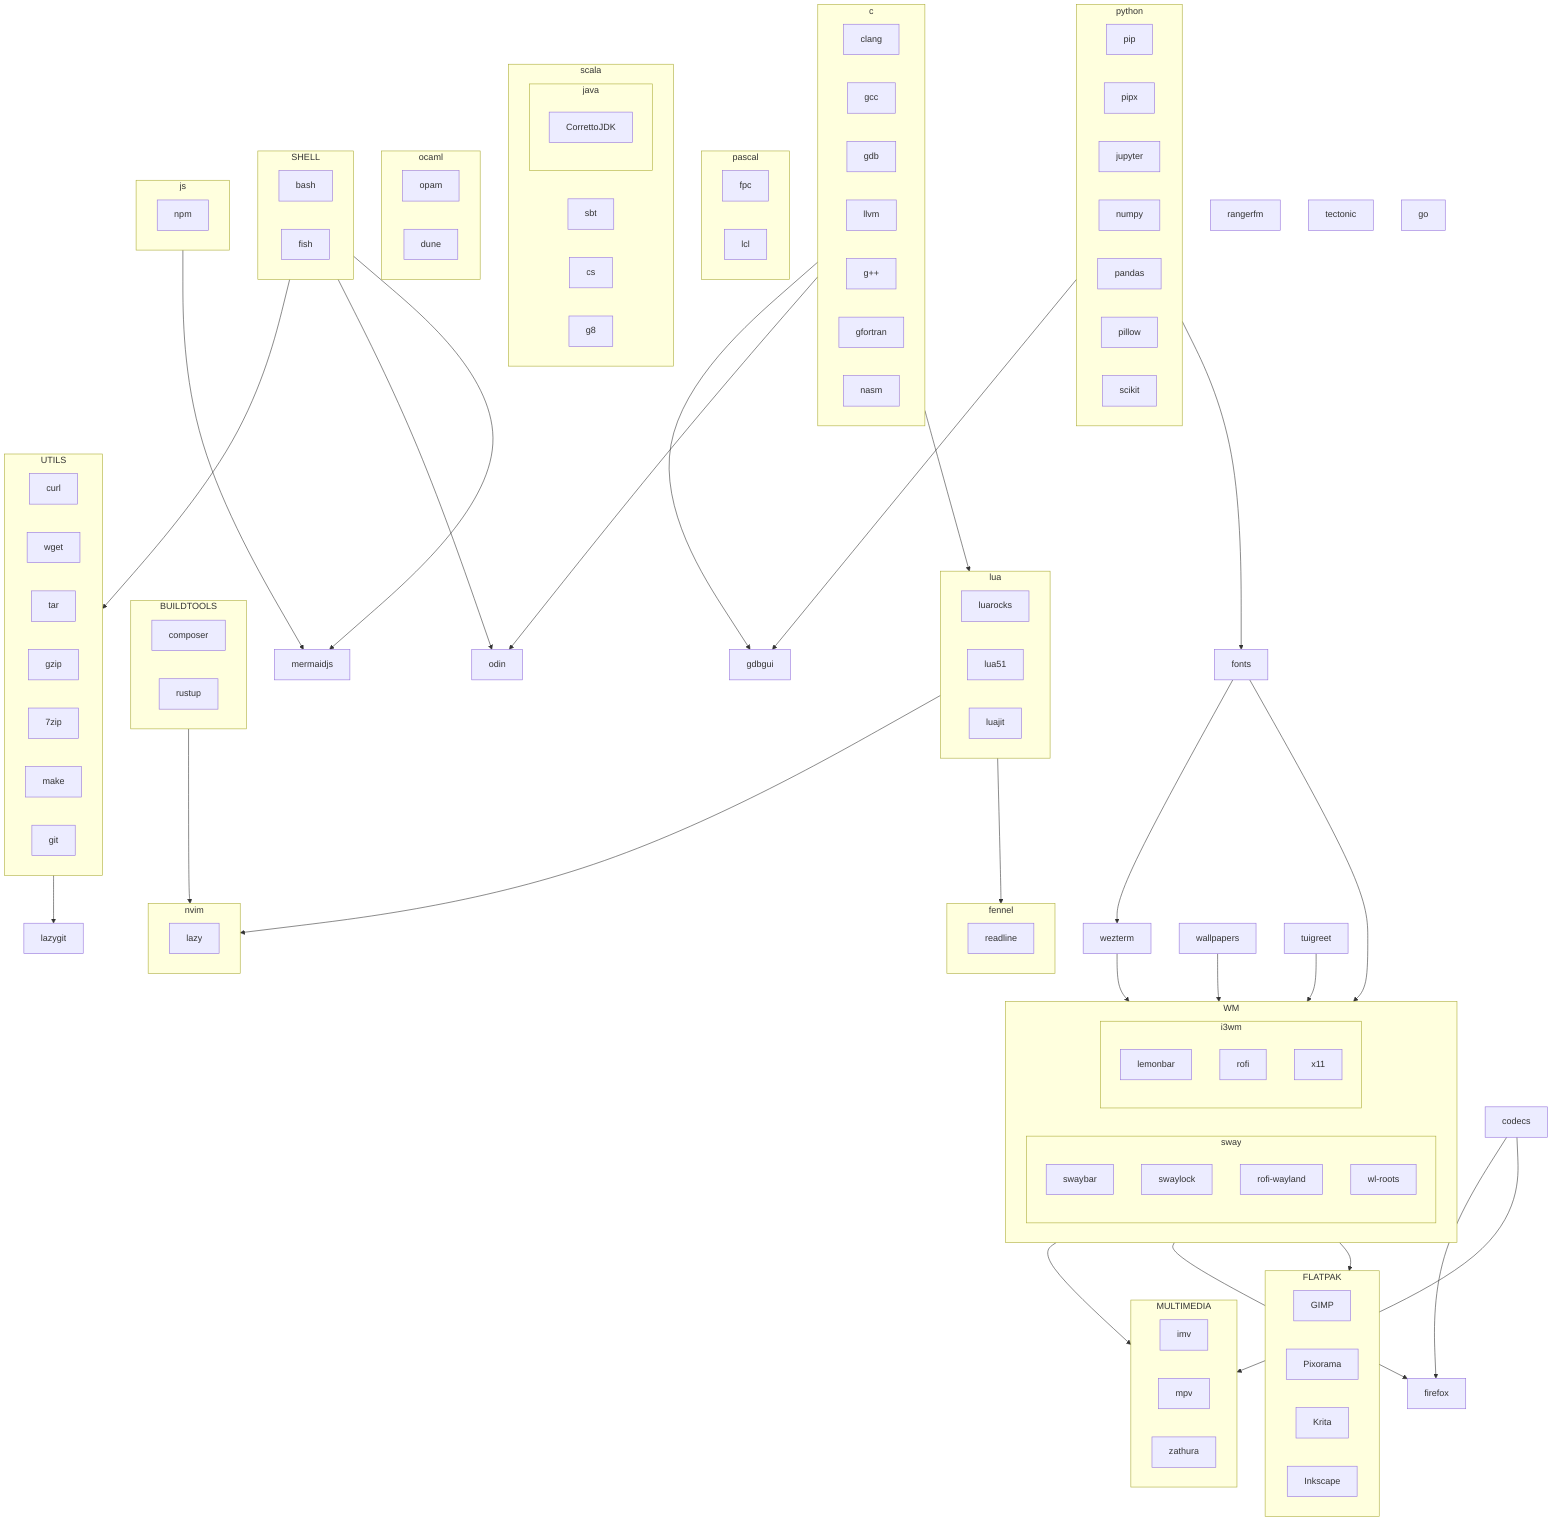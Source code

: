 %%{init: { "flowchart": { } } }%%

graph TD

subgraph SHELL
  direction LR
  bash
  fish
end

subgraph UTILS
  direction LR
  curl
  wget
  tar
  gzip
  7zip
  make
  git
end

subgraph nvim
  direction LR
  lazy
end

lazygit
rangerfm

mermaidjs
tectonic

subgraph BUILDTOOLS
  direction LR
  composer
  rustup
end

subgraph c
  direction LR
  clang
  gcc
  gdb
  llvm
  g++
  gfortran
  nasm
end

subgraph lua
  direction LR
  luarocks
  lua51
  luajit
end

subgraph pascal
  direction LR
  fpc
  lcl
end

subgraph scala
  direction LR
  subgraph java
    CorrettoJDK
  end
  sbt
  cs
  g8
end

odin

subgraph ocaml
  direction LR
  opam
  dune
end

subgraph fennel
  direction LR
  readline
end

subgraph python
  direction LR
  pip
  pipx
  jupyter
  numpy
  pandas
  pillow
  scikit
end

subgraph js
  direction LR
  npm
end

go

wezterm
fonts
wallpapers

subgraph WM
  direction LR
  subgraph sway
    swaybar
    swaylock
    rofi-wayland
    wl-roots
  end

  subgraph i3wm
    lemonbar
    rofi
    x11
  end
end

tuigreet
codecs

subgraph FLATPAK
  direction LR
  GIMP
  Pixorama
  Krita
  Inkscape
end

subgraph MULTIMEDIA
  direction LR
  imv
  mpv
  zathura
end

gdbgui
firefox

wallpapers --> WM
fonts --> WM
fonts --> wezterm
wezterm --> WM
tuigreet --> WM

WM --> MULTIMEDIA
WM --> firefox
WM --> FLATPAK

codecs --> MULTIMEDIA
codecs --> firefox

c --> gdbgui
python --> gdbgui

js --> mermaidjs

lua --> nvim
BUILDTOOLS --> nvim

c --> odin
c --> lua

lua --> fennel

python --> fonts

UTILS --> lazygit
SHELL --> UTILS

SHELL --> odin

SHELL --> mermaidjs